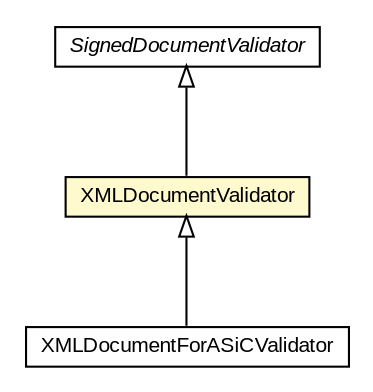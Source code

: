 #!/usr/local/bin/dot
#
# Class diagram 
# Generated by UMLGraph version R5_6-24-gf6e263 (http://www.umlgraph.org/)
#

digraph G {
	edge [fontname="arial",fontsize=10,labelfontname="arial",labelfontsize=10];
	node [fontname="arial",fontsize=10,shape=plaintext];
	nodesep=0.25;
	ranksep=0.5;
	// eu.europa.esig.dss.validation.SignedDocumentValidator
	c792515 [label=<<table title="eu.europa.esig.dss.validation.SignedDocumentValidator" border="0" cellborder="1" cellspacing="0" cellpadding="2" port="p" href="../../validation/SignedDocumentValidator.html">
		<tr><td><table border="0" cellspacing="0" cellpadding="1">
<tr><td align="center" balign="center"><font face="arial italic"> SignedDocumentValidator </font></td></tr>
		</table></td></tr>
		</table>>, URL="../../validation/SignedDocumentValidator.html", fontname="arial", fontcolor="black", fontsize=10.0];
	// eu.europa.esig.dss.xades.validation.XMLDocumentValidator
	c793027 [label=<<table title="eu.europa.esig.dss.xades.validation.XMLDocumentValidator" border="0" cellborder="1" cellspacing="0" cellpadding="2" port="p" bgcolor="lemonChiffon" href="./XMLDocumentValidator.html">
		<tr><td><table border="0" cellspacing="0" cellpadding="1">
<tr><td align="center" balign="center"> XMLDocumentValidator </td></tr>
		</table></td></tr>
		</table>>, URL="./XMLDocumentValidator.html", fontname="arial", fontcolor="black", fontsize=10.0];
	// eu.europa.esig.dss.asic.validation.XMLDocumentForASiCValidator
	c793148 [label=<<table title="eu.europa.esig.dss.asic.validation.XMLDocumentForASiCValidator" border="0" cellborder="1" cellspacing="0" cellpadding="2" port="p" href="../../asic/validation/XMLDocumentForASiCValidator.html">
		<tr><td><table border="0" cellspacing="0" cellpadding="1">
<tr><td align="center" balign="center"> XMLDocumentForASiCValidator </td></tr>
		</table></td></tr>
		</table>>, URL="../../asic/validation/XMLDocumentForASiCValidator.html", fontname="arial", fontcolor="black", fontsize=10.0];
	//eu.europa.esig.dss.xades.validation.XMLDocumentValidator extends eu.europa.esig.dss.validation.SignedDocumentValidator
	c792515:p -> c793027:p [dir=back,arrowtail=empty];
	//eu.europa.esig.dss.asic.validation.XMLDocumentForASiCValidator extends eu.europa.esig.dss.xades.validation.XMLDocumentValidator
	c793027:p -> c793148:p [dir=back,arrowtail=empty];
}

